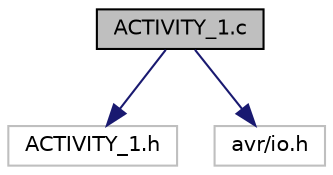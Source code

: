 digraph "ACTIVITY_1.c"
{
 // LATEX_PDF_SIZE
  edge [fontname="Helvetica",fontsize="10",labelfontname="Helvetica",labelfontsize="10"];
  node [fontname="Helvetica",fontsize="10",shape=record];
  Node1 [label="ACTIVITY_1.c",height=0.2,width=0.4,color="black", fillcolor="grey75", style="filled", fontcolor="black",tooltip="Activity_1."];
  Node1 -> Node2 [color="midnightblue",fontsize="10",style="solid",fontname="Helvetica"];
  Node2 [label="ACTIVITY_1.h",height=0.2,width=0.4,color="grey75", fillcolor="white", style="filled",tooltip=" "];
  Node1 -> Node3 [color="midnightblue",fontsize="10",style="solid",fontname="Helvetica"];
  Node3 [label="avr/io.h",height=0.2,width=0.4,color="grey75", fillcolor="white", style="filled",tooltip=" "];
}
